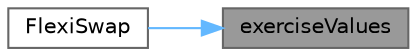 digraph "exerciseValues"
{
 // INTERACTIVE_SVG=YES
 // LATEX_PDF_SIZE
  bgcolor="transparent";
  edge [fontname=Helvetica,fontsize=10,labelfontname=Helvetica,labelfontsize=10];
  node [fontname=Helvetica,fontsize=10,shape=box,height=0.2,width=0.4];
  rankdir="RL";
  Node1 [label="exerciseValues",height=0.2,width=0.4,color="gray40", fillcolor="grey60", style="filled", fontcolor="black",tooltip=" "];
  Node1 -> Node2 [dir="back",color="steelblue1",style="solid"];
  Node2 [label="FlexiSwap",height=0.2,width=0.4,color="grey40", fillcolor="white", style="filled",URL="$classore_1_1data_1_1_flexi_swap.html#ac8f91c96f8e13a7b3c02981c19fa2f76",tooltip=" "];
}
